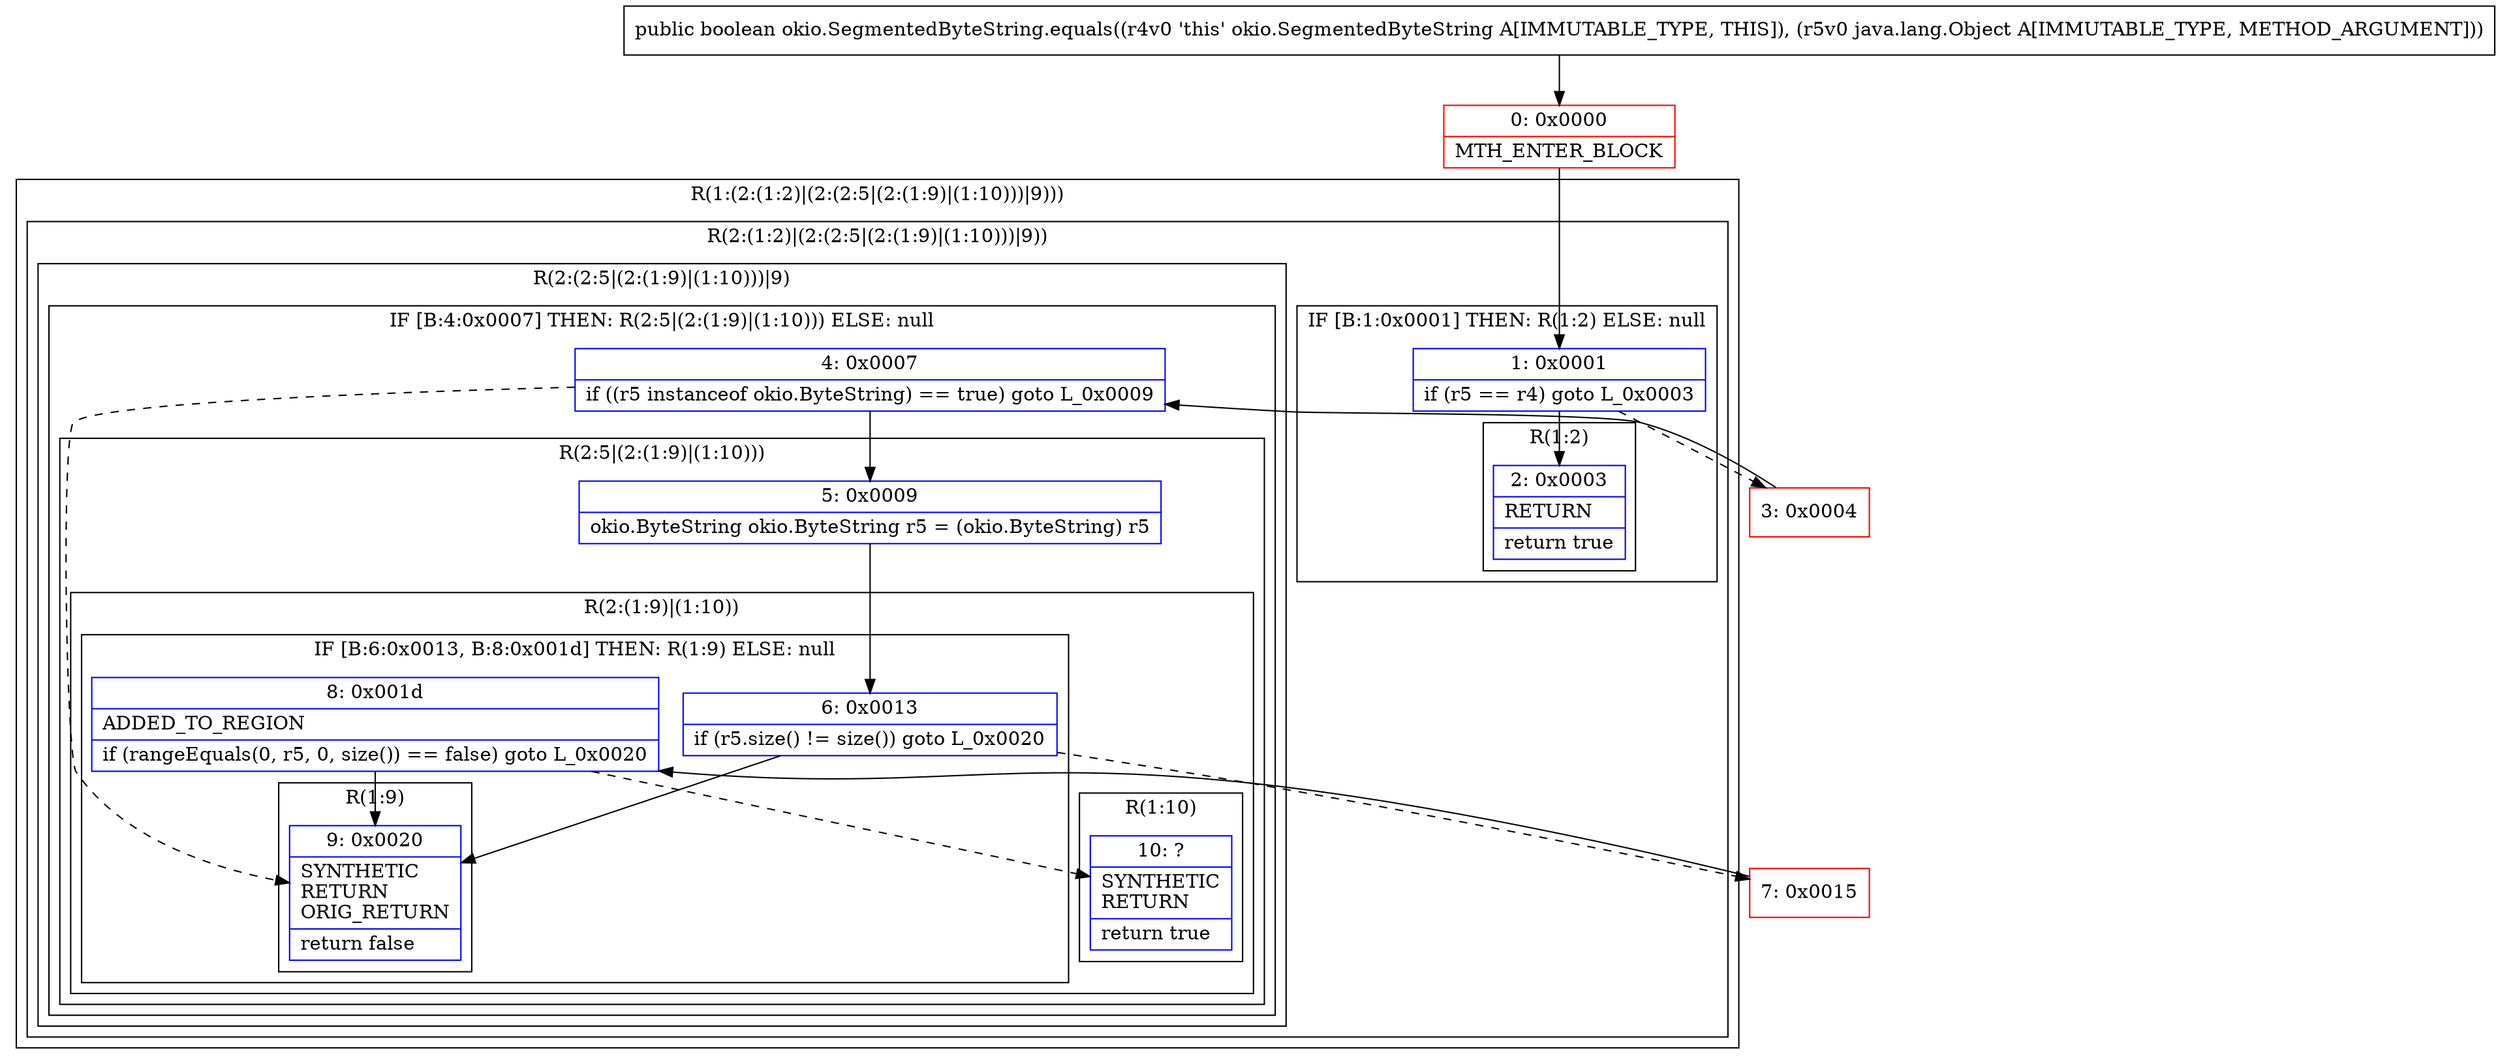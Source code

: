 digraph "CFG forokio.SegmentedByteString.equals(Ljava\/lang\/Object;)Z" {
subgraph cluster_Region_963538859 {
label = "R(1:(2:(1:2)|(2:(2:5|(2:(1:9)|(1:10)))|9)))";
node [shape=record,color=blue];
subgraph cluster_Region_214746136 {
label = "R(2:(1:2)|(2:(2:5|(2:(1:9)|(1:10)))|9))";
node [shape=record,color=blue];
subgraph cluster_IfRegion_737595729 {
label = "IF [B:1:0x0001] THEN: R(1:2) ELSE: null";
node [shape=record,color=blue];
Node_1 [shape=record,label="{1\:\ 0x0001|if (r5 == r4) goto L_0x0003\l}"];
subgraph cluster_Region_614062553 {
label = "R(1:2)";
node [shape=record,color=blue];
Node_2 [shape=record,label="{2\:\ 0x0003|RETURN\l|return true\l}"];
}
}
subgraph cluster_Region_1849752022 {
label = "R(2:(2:5|(2:(1:9)|(1:10)))|9)";
node [shape=record,color=blue];
subgraph cluster_IfRegion_71699458 {
label = "IF [B:4:0x0007] THEN: R(2:5|(2:(1:9)|(1:10))) ELSE: null";
node [shape=record,color=blue];
Node_4 [shape=record,label="{4\:\ 0x0007|if ((r5 instanceof okio.ByteString) == true) goto L_0x0009\l}"];
subgraph cluster_Region_984813846 {
label = "R(2:5|(2:(1:9)|(1:10)))";
node [shape=record,color=blue];
Node_5 [shape=record,label="{5\:\ 0x0009|okio.ByteString okio.ByteString r5 = (okio.ByteString) r5\l}"];
subgraph cluster_Region_430385538 {
label = "R(2:(1:9)|(1:10))";
node [shape=record,color=blue];
subgraph cluster_IfRegion_958137265 {
label = "IF [B:6:0x0013, B:8:0x001d] THEN: R(1:9) ELSE: null";
node [shape=record,color=blue];
Node_6 [shape=record,label="{6\:\ 0x0013|if (r5.size() != size()) goto L_0x0020\l}"];
Node_8 [shape=record,label="{8\:\ 0x001d|ADDED_TO_REGION\l|if (rangeEquals(0, r5, 0, size()) == false) goto L_0x0020\l}"];
subgraph cluster_Region_1931115646 {
label = "R(1:9)";
node [shape=record,color=blue];
Node_9 [shape=record,label="{9\:\ 0x0020|SYNTHETIC\lRETURN\lORIG_RETURN\l|return false\l}"];
}
}
subgraph cluster_Region_444446082 {
label = "R(1:10)";
node [shape=record,color=blue];
Node_10 [shape=record,label="{10\:\ ?|SYNTHETIC\lRETURN\l|return true\l}"];
}
}
}
}
Node_9 [shape=record,label="{9\:\ 0x0020|SYNTHETIC\lRETURN\lORIG_RETURN\l|return false\l}"];
}
}
}
Node_0 [shape=record,color=red,label="{0\:\ 0x0000|MTH_ENTER_BLOCK\l}"];
Node_3 [shape=record,color=red,label="{3\:\ 0x0004}"];
Node_7 [shape=record,color=red,label="{7\:\ 0x0015}"];
MethodNode[shape=record,label="{public boolean okio.SegmentedByteString.equals((r4v0 'this' okio.SegmentedByteString A[IMMUTABLE_TYPE, THIS]), (r5v0 java.lang.Object A[IMMUTABLE_TYPE, METHOD_ARGUMENT])) }"];
MethodNode -> Node_0;
Node_1 -> Node_2;
Node_1 -> Node_3[style=dashed];
Node_4 -> Node_5;
Node_4 -> Node_9[style=dashed];
Node_5 -> Node_6;
Node_6 -> Node_7[style=dashed];
Node_6 -> Node_9;
Node_8 -> Node_9;
Node_8 -> Node_10[style=dashed];
Node_0 -> Node_1;
Node_3 -> Node_4;
Node_7 -> Node_8;
}

